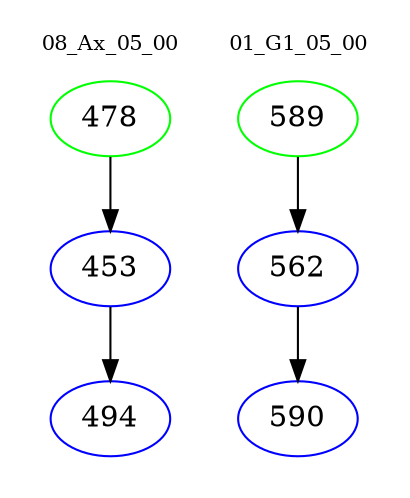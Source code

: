 digraph{
subgraph cluster_0 {
color = white
label = "08_Ax_05_00";
fontsize=10;
T0_478 [label="478", color="green"]
T0_478 -> T0_453 [color="black"]
T0_453 [label="453", color="blue"]
T0_453 -> T0_494 [color="black"]
T0_494 [label="494", color="blue"]
}
subgraph cluster_1 {
color = white
label = "01_G1_05_00";
fontsize=10;
T1_589 [label="589", color="green"]
T1_589 -> T1_562 [color="black"]
T1_562 [label="562", color="blue"]
T1_562 -> T1_590 [color="black"]
T1_590 [label="590", color="blue"]
}
}
